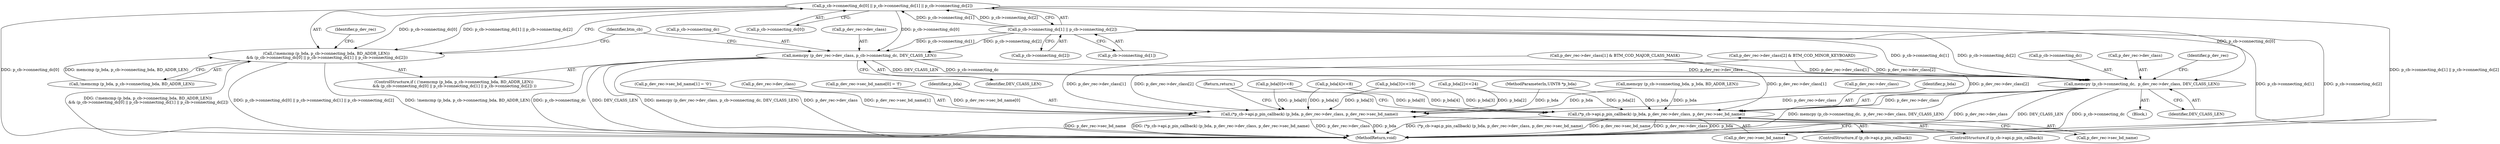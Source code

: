 digraph "0_Android_c677ee92595335233eb0e7b59809a1a94e7a678a_0@array" {
"1000340" [label="(Call,p_cb->connecting_dc[0] || p_cb->connecting_dc[1] || p_cb->connecting_dc[2])"];
"1000346" [label="(Call,p_cb->connecting_dc[1] || p_cb->connecting_dc[2])"];
"1000332" [label="(Call,(!memcmp (p_bda, p_cb->connecting_bda, BD_ADDR_LEN))\n && (p_cb->connecting_dc[0] || p_cb->connecting_dc[1] || p_cb->connecting_dc[2]))"];
"1000357" [label="(Call,memcpy (p_dev_rec->dev_class, p_cb->connecting_dc, DEV_CLASS_LEN))"];
"1000461" [label="(Call,memcpy (p_cb->connecting_dc,  p_dev_rec->dev_class, DEV_CLASS_LEN))"];
"1000489" [label="(Call,(*p_cb->api.p_pin_callback) (p_bda, p_dev_rec->dev_class, p_dev_rec->sec_bd_name))"];
"1000543" [label="(Call,(*p_cb->api.p_pin_callback) (p_bda, p_dev_rec->dev_class, p_dev_rec->sec_bd_name))"];
"1000462" [label="(Call,p_cb->connecting_dc)"];
"1000368" [label="(Identifier,btm_cb)"];
"1000465" [label="(Call,p_dev_rec->dev_class)"];
"1000417" [label="(Call,p_dev_rec->dev_class[1] & BTM_COD_MAJOR_CLASS_MASK)"];
"1000523" [label="(Call,p_dev_rec->sec_bd_name[1] = '0')"];
"1000552" [label="(MethodReturn,void)"];
"1000545" [label="(Call,p_dev_rec->dev_class)"];
"1000162" [label="(Call,p_bda[3]<<16)"];
"1000332" [label="(Call,(!memcmp (p_bda, p_cb->connecting_bda, BD_ADDR_LEN))\n && (p_cb->connecting_dc[0] || p_cb->connecting_dc[1] || p_cb->connecting_dc[2]))"];
"1000340" [label="(Call,p_cb->connecting_dc[0] || p_cb->connecting_dc[1] || p_cb->connecting_dc[2])"];
"1000333" [label="(Call,!memcmp (p_bda, p_cb->connecting_bda, BD_ADDR_LEN))"];
"1000364" [label="(Identifier,DEV_CLASS_LEN)"];
"1000543" [label="(Call,(*p_cb->api.p_pin_callback) (p_bda, p_dev_rec->dev_class, p_dev_rec->sec_bd_name))"];
"1000551" [label="(Return,return;)"];
"1000147" [label="(Call,p_bda[0]<<8)"];
"1000352" [label="(Call,p_cb->connecting_dc[2])"];
"1000361" [label="(Call,p_cb->connecting_dc)"];
"1000331" [label="(ControlStructure,if ( (!memcmp (p_bda, p_cb->connecting_bda, BD_ADDR_LEN))\n && (p_cb->connecting_dc[0] || p_cb->connecting_dc[1] || p_cb->connecting_dc[2]) ))"];
"1000347" [label="(Call,p_cb->connecting_dc[1])"];
"1000357" [label="(Call,memcpy (p_dev_rec->dev_class, p_cb->connecting_dc, DEV_CLASS_LEN))"];
"1000537" [label="(ControlStructure,if (p_cb->api.p_pin_callback))"];
"1000425" [label="(Call,p_dev_rec->dev_class[2] & BTM_COD_MINOR_KEYBOARD)"];
"1000447" [label="(Block,)"];
"1000516" [label="(Call,p_dev_rec->sec_bd_name[0] = 'f')"];
"1000468" [label="(Identifier,DEV_CLASS_LEN)"];
"1000544" [label="(Identifier,p_bda)"];
"1000359" [label="(Identifier,p_dev_rec)"];
"1000156" [label="(Call,p_bda[2]<<24)"];
"1000494" [label="(Call,p_dev_rec->sec_bd_name)"];
"1000472" [label="(Identifier,p_dev_rec)"];
"1000548" [label="(Call,p_dev_rec->sec_bd_name)"];
"1000491" [label="(Call,p_dev_rec->dev_class)"];
"1000341" [label="(Call,p_cb->connecting_dc[0])"];
"1000125" [label="(MethodParameterIn,UINT8 *p_bda)"];
"1000490" [label="(Identifier,p_bda)"];
"1000483" [label="(ControlStructure,if (p_cb->api.p_pin_callback))"];
"1000461" [label="(Call,memcpy (p_cb->connecting_dc,  p_dev_rec->dev_class, DEV_CLASS_LEN))"];
"1000455" [label="(Call,memcpy (p_cb->connecting_bda, p_bda, BD_ADDR_LEN))"];
"1000168" [label="(Call,p_bda[4]<<8)"];
"1000346" [label="(Call,p_cb->connecting_dc[1] || p_cb->connecting_dc[2])"];
"1000489" [label="(Call,(*p_cb->api.p_pin_callback) (p_bda, p_dev_rec->dev_class, p_dev_rec->sec_bd_name))"];
"1000358" [label="(Call,p_dev_rec->dev_class)"];
"1000340" -> "1000332"  [label="AST: "];
"1000340" -> "1000341"  [label="CFG: "];
"1000340" -> "1000346"  [label="CFG: "];
"1000341" -> "1000340"  [label="AST: "];
"1000346" -> "1000340"  [label="AST: "];
"1000332" -> "1000340"  [label="CFG: "];
"1000340" -> "1000552"  [label="DDG: p_cb->connecting_dc[1] || p_cb->connecting_dc[2]"];
"1000340" -> "1000552"  [label="DDG: p_cb->connecting_dc[0]"];
"1000340" -> "1000332"  [label="DDG: p_cb->connecting_dc[0]"];
"1000340" -> "1000332"  [label="DDG: p_cb->connecting_dc[1] || p_cb->connecting_dc[2]"];
"1000346" -> "1000340"  [label="DDG: p_cb->connecting_dc[1]"];
"1000346" -> "1000340"  [label="DDG: p_cb->connecting_dc[2]"];
"1000340" -> "1000357"  [label="DDG: p_cb->connecting_dc[0]"];
"1000340" -> "1000461"  [label="DDG: p_cb->connecting_dc[0]"];
"1000346" -> "1000347"  [label="CFG: "];
"1000346" -> "1000352"  [label="CFG: "];
"1000347" -> "1000346"  [label="AST: "];
"1000352" -> "1000346"  [label="AST: "];
"1000346" -> "1000552"  [label="DDG: p_cb->connecting_dc[1]"];
"1000346" -> "1000552"  [label="DDG: p_cb->connecting_dc[2]"];
"1000346" -> "1000357"  [label="DDG: p_cb->connecting_dc[1]"];
"1000346" -> "1000357"  [label="DDG: p_cb->connecting_dc[2]"];
"1000346" -> "1000461"  [label="DDG: p_cb->connecting_dc[1]"];
"1000346" -> "1000461"  [label="DDG: p_cb->connecting_dc[2]"];
"1000332" -> "1000331"  [label="AST: "];
"1000332" -> "1000333"  [label="CFG: "];
"1000333" -> "1000332"  [label="AST: "];
"1000359" -> "1000332"  [label="CFG: "];
"1000368" -> "1000332"  [label="CFG: "];
"1000332" -> "1000552"  [label="DDG: !memcmp (p_bda, p_cb->connecting_bda, BD_ADDR_LEN)"];
"1000332" -> "1000552"  [label="DDG: (!memcmp (p_bda, p_cb->connecting_bda, BD_ADDR_LEN))\n && (p_cb->connecting_dc[0] || p_cb->connecting_dc[1] || p_cb->connecting_dc[2])"];
"1000332" -> "1000552"  [label="DDG: p_cb->connecting_dc[0] || p_cb->connecting_dc[1] || p_cb->connecting_dc[2]"];
"1000333" -> "1000332"  [label="DDG: memcmp (p_bda, p_cb->connecting_bda, BD_ADDR_LEN)"];
"1000357" -> "1000331"  [label="AST: "];
"1000357" -> "1000364"  [label="CFG: "];
"1000358" -> "1000357"  [label="AST: "];
"1000361" -> "1000357"  [label="AST: "];
"1000364" -> "1000357"  [label="AST: "];
"1000368" -> "1000357"  [label="CFG: "];
"1000357" -> "1000552"  [label="DDG: p_cb->connecting_dc"];
"1000357" -> "1000552"  [label="DDG: DEV_CLASS_LEN"];
"1000357" -> "1000552"  [label="DDG: memcpy (p_dev_rec->dev_class, p_cb->connecting_dc, DEV_CLASS_LEN)"];
"1000357" -> "1000552"  [label="DDG: p_dev_rec->dev_class"];
"1000357" -> "1000461"  [label="DDG: p_cb->connecting_dc"];
"1000357" -> "1000461"  [label="DDG: p_dev_rec->dev_class"];
"1000357" -> "1000461"  [label="DDG: DEV_CLASS_LEN"];
"1000461" -> "1000447"  [label="AST: "];
"1000461" -> "1000468"  [label="CFG: "];
"1000462" -> "1000461"  [label="AST: "];
"1000465" -> "1000461"  [label="AST: "];
"1000468" -> "1000461"  [label="AST: "];
"1000472" -> "1000461"  [label="CFG: "];
"1000461" -> "1000552"  [label="DDG: memcpy (p_cb->connecting_dc,  p_dev_rec->dev_class, DEV_CLASS_LEN)"];
"1000461" -> "1000552"  [label="DDG: p_dev_rec->dev_class"];
"1000461" -> "1000552"  [label="DDG: DEV_CLASS_LEN"];
"1000461" -> "1000552"  [label="DDG: p_cb->connecting_dc"];
"1000425" -> "1000461"  [label="DDG: p_dev_rec->dev_class[2]"];
"1000417" -> "1000461"  [label="DDG: p_dev_rec->dev_class[1]"];
"1000461" -> "1000489"  [label="DDG: p_dev_rec->dev_class"];
"1000461" -> "1000543"  [label="DDG: p_dev_rec->dev_class"];
"1000489" -> "1000483"  [label="AST: "];
"1000489" -> "1000494"  [label="CFG: "];
"1000490" -> "1000489"  [label="AST: "];
"1000491" -> "1000489"  [label="AST: "];
"1000494" -> "1000489"  [label="AST: "];
"1000551" -> "1000489"  [label="CFG: "];
"1000489" -> "1000552"  [label="DDG: (*p_cb->api.p_pin_callback) (p_bda, p_dev_rec->dev_class, p_dev_rec->sec_bd_name)"];
"1000489" -> "1000552"  [label="DDG: p_dev_rec->sec_bd_name"];
"1000489" -> "1000552"  [label="DDG: p_dev_rec->dev_class"];
"1000489" -> "1000552"  [label="DDG: p_bda"];
"1000455" -> "1000489"  [label="DDG: p_bda"];
"1000168" -> "1000489"  [label="DDG: p_bda[4]"];
"1000156" -> "1000489"  [label="DDG: p_bda[2]"];
"1000147" -> "1000489"  [label="DDG: p_bda[0]"];
"1000162" -> "1000489"  [label="DDG: p_bda[3]"];
"1000125" -> "1000489"  [label="DDG: p_bda"];
"1000425" -> "1000489"  [label="DDG: p_dev_rec->dev_class[2]"];
"1000417" -> "1000489"  [label="DDG: p_dev_rec->dev_class[1]"];
"1000543" -> "1000537"  [label="AST: "];
"1000543" -> "1000548"  [label="CFG: "];
"1000544" -> "1000543"  [label="AST: "];
"1000545" -> "1000543"  [label="AST: "];
"1000548" -> "1000543"  [label="AST: "];
"1000551" -> "1000543"  [label="CFG: "];
"1000543" -> "1000552"  [label="DDG: p_dev_rec->sec_bd_name"];
"1000543" -> "1000552"  [label="DDG: (*p_cb->api.p_pin_callback) (p_bda, p_dev_rec->dev_class, p_dev_rec->sec_bd_name)"];
"1000543" -> "1000552"  [label="DDG: p_dev_rec->dev_class"];
"1000543" -> "1000552"  [label="DDG: p_bda"];
"1000455" -> "1000543"  [label="DDG: p_bda"];
"1000168" -> "1000543"  [label="DDG: p_bda[4]"];
"1000156" -> "1000543"  [label="DDG: p_bda[2]"];
"1000147" -> "1000543"  [label="DDG: p_bda[0]"];
"1000162" -> "1000543"  [label="DDG: p_bda[3]"];
"1000125" -> "1000543"  [label="DDG: p_bda"];
"1000425" -> "1000543"  [label="DDG: p_dev_rec->dev_class[2]"];
"1000417" -> "1000543"  [label="DDG: p_dev_rec->dev_class[1]"];
"1000523" -> "1000543"  [label="DDG: p_dev_rec->sec_bd_name[1]"];
"1000516" -> "1000543"  [label="DDG: p_dev_rec->sec_bd_name[0]"];
}
